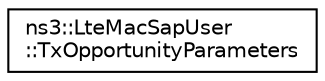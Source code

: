 digraph "Graphical Class Hierarchy"
{
 // LATEX_PDF_SIZE
  edge [fontname="Helvetica",fontsize="10",labelfontname="Helvetica",labelfontsize="10"];
  node [fontname="Helvetica",fontsize="10",shape=record];
  rankdir="LR";
  Node0 [label="ns3::LteMacSapUser\l::TxOpportunityParameters",height=0.2,width=0.4,color="black", fillcolor="white", style="filled",URL="$structns3_1_1_lte_mac_sap_user_1_1_tx_opportunity_parameters.html",tooltip="Parameters for LteMacSapUser::NotifyTxOpportunity."];
}
